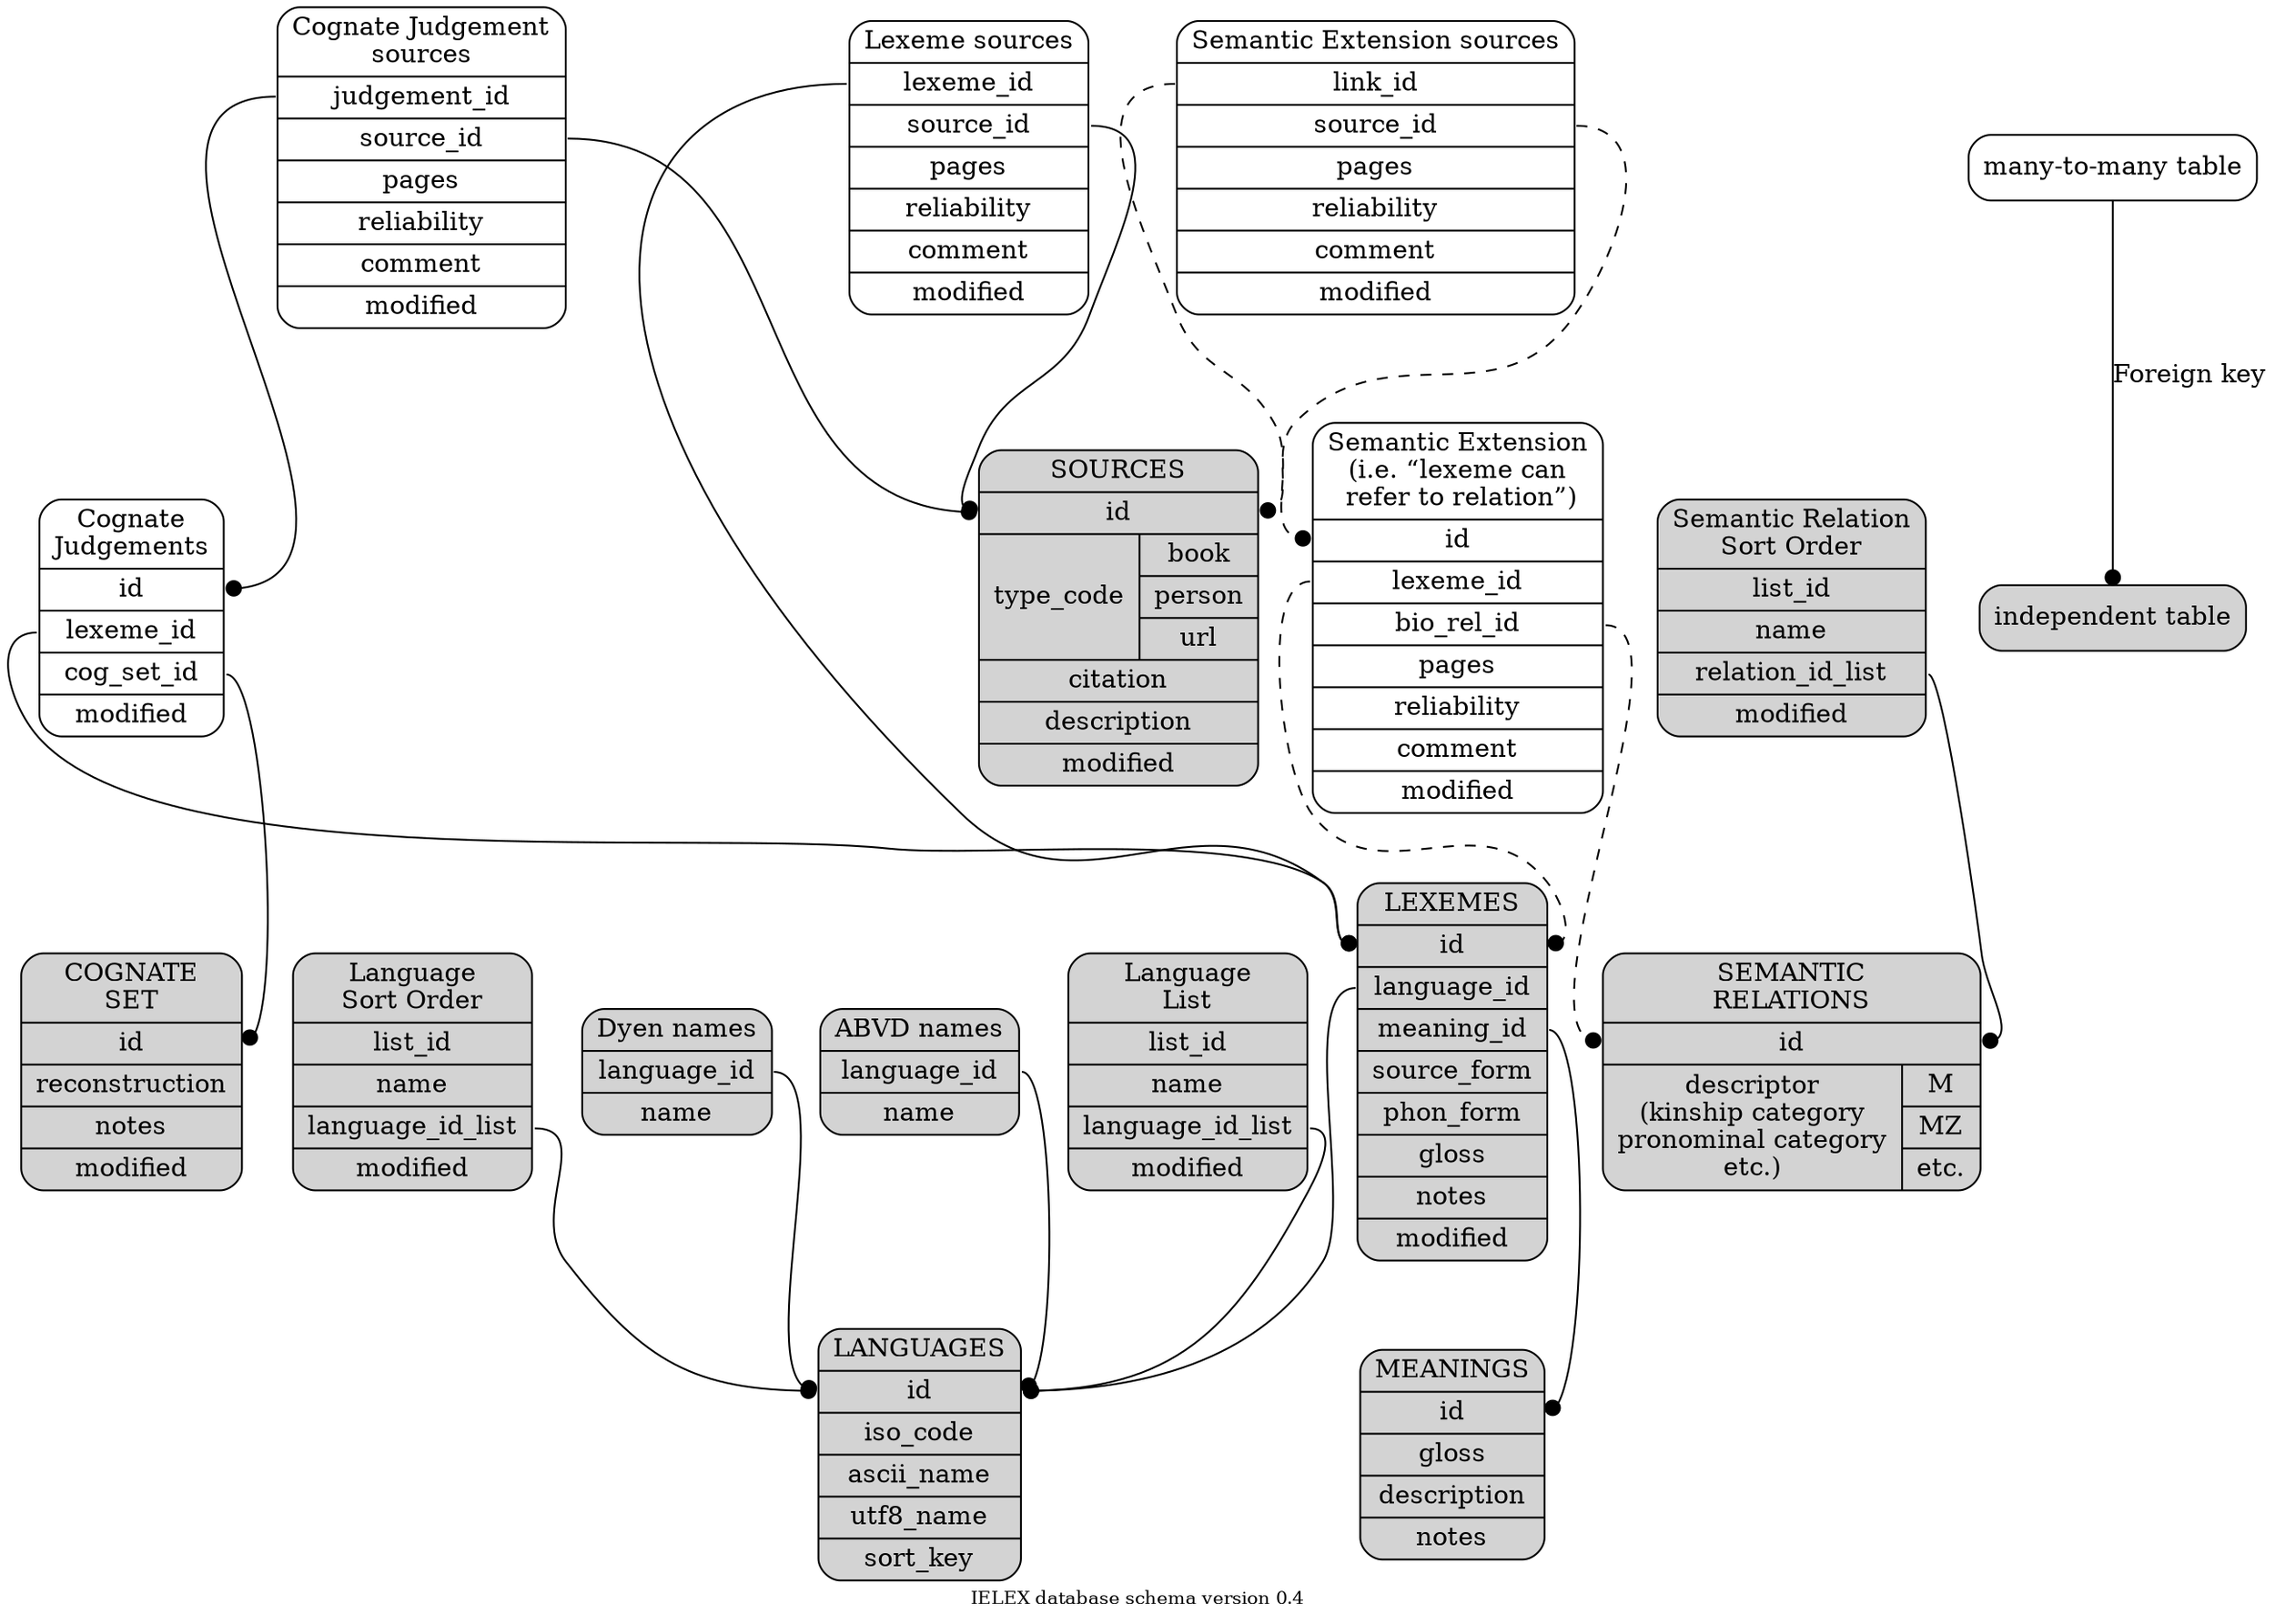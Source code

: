 digraph g { // neato -Tpdf -O database_structure.dot
  ordering=out;
  fontsize=10;
  overlap=scale;
  splines=true;
  sep=0.2;
  ratio=0.7;
  label="IELEX database schema version 0.4";
  node [shape=Mrecord];
  edge [arrowhead=dot];

  lexeme [pos="2,3!",style=filled,
	label="{LEXEMES |<id> id |<lid> language_id |<mid> meaning_id | source_form | phon_form | gloss | notes | modified }"];
  source [pos="7,3!",style=filled,
	label="{SOURCES |<id> id |{type_code |{book | person | url}}|  citation | description | modified }"];
  meaning [pos="1,2!",style=filled,
	label="{MEANINGS |<id> id | gloss | description |notes }"];
  language [pos="1,4!",style=filled,
	label="{LANGUAGES |<id> id | iso_code | ascii_name | utf8_name | sort_key }"];
  cogset [pos="4,4!",style=filled,
	label="{COGNATE\nSET |<id> id | reconstruction | notes | modified }"];
  relation [pos="4,1!",style=filled,
	label="{SEMANTIC\nRELATIONS | <id> id |{descriptor\n(kinship category\npronominal category\netc.) |{M | MZ | etc.}}}"];
  dyen_name [pos="0,5!",style=filled,
	label="{Dyen names |<lid> language_id | name}"];
  abvd_name [pos="0,4!",style=filled,
	label="{ABVD names |<lid> language_id | name}"];
  language_list [pos="0,3!", style=filled,
	label="{Language\nList | list_id | name |<lid> language_id_list | modified }"];
  sort_order [pos="0,2!", style=filled,
	label="{Language\nSort Order | list_id | name |<lid> language_id_list | modified }"];
  key1 [pos="0,1!", label="independent table", style=filled];
  key2 [pos="2,1!", label="many-to-many table"];
  key2 -> key1 [label="Foreign key"];

  // Many to many tables
  judgement [pos="3,4.5!",
	label="{Cognate\nJudgements |<id> id |<fid> lexeme_id |<cid> cog_set_id | modified }"];
  formsource [pos="5,3!",
	label="{Lexeme sources |<fid> lexeme_id |<sid> source_id | pages | reliability | comment | modified }"];
  judgesource [pos="5,5!",
	label="{Cognate Judgement\nsources |<jid> judgement_id |<sid> source_id | pages | reliability | comment | modified }"];
  // cogsource [pos="5,4!",
  //	label="{Reconstruction\n sources |<cid> cog_set_id |<sid> source_id}"];
  semantic_extension [pos="3,2!",
	label="{Semantic Extension\n(i.e. “lexeme can\n  refer to relation”) |<id> id |<fid> lexeme_id |<bid> bio_rel_id | pages | reliability | comment | modified }"];
  extension_source [pos="5,2!",
	label="{Semantic Extension sources |<lid> link_id |<sid> source_id | pages | reliability | comment | modified }"];
  relation_sort_order [pos="5.5,1!", style=filled,
	label="{Semantic Relation\nSort Order | list_id | name |<rid> relation_id_list | modified }"];

  // meaning [pos="1,1!"];	
  // language [pos="1,2!"];
  // lexeme [pos="2,1.5!"];
  // formsource [pos="4,1!"];
  // judgesource [pos="4.5,2.5!"];
  // cogsource [pos="5,1.5!"];
  // source [pos="6,1.5!"];
  // cogset [pos="4,1.5!"];
  // judgement [pos="3,2!"];
  // relation [pos="4,0!"];
  // semantic_extension [pos="3,0.5!"];

  judgement:fid -> lexeme:id [weight=8]; 
  judgement:cid -> cogset:id [weight=8];
  formsource:fid -> lexeme:id;
  formsource:sid -> source:id;
  judgesource:jid -> judgement:id;
  judgesource:sid -> source:id;
  // cogsource:cid -> cogset:id;
  // cogsource:sid -> source:id;
  lexeme:lid -> language:id;
  lexeme:mid -> meaning:id;

  semantic_extension:fid -> lexeme:id [style=dashed];
  semantic_extension:bid -> relation:id [style=dashed];
  extension_source:lid -> semantic_extension:id [style=dashed];
  extension_source:sid -> source:id [style=dashed];

  dyen_name:lid -> language:id;
  abvd_name:lid -> language:id;
  language_list:lid -> language:id;
  sort_order:lid -> language:id;
  relation_sort_order:rid -> relation:id
}
